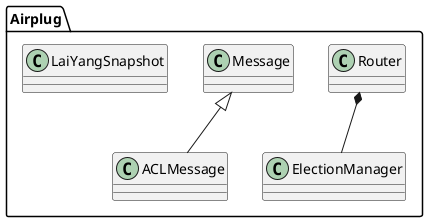 @startuml

set namespaceSeparator ::

namespace Airplug {
  ' Nested Private class
  Router *-- Router::Private
  ElectionManager *-- ElectionManager::Private
  Message *-- Message::Private
  LaiYangSnapshot *-- LaiYangSnapshot::Private

  ' Normal link
  Router *-- ElectionManager

  ' Heritage link
  Message <|-- ACLMessage

  ' Enum link
}

@enduml

